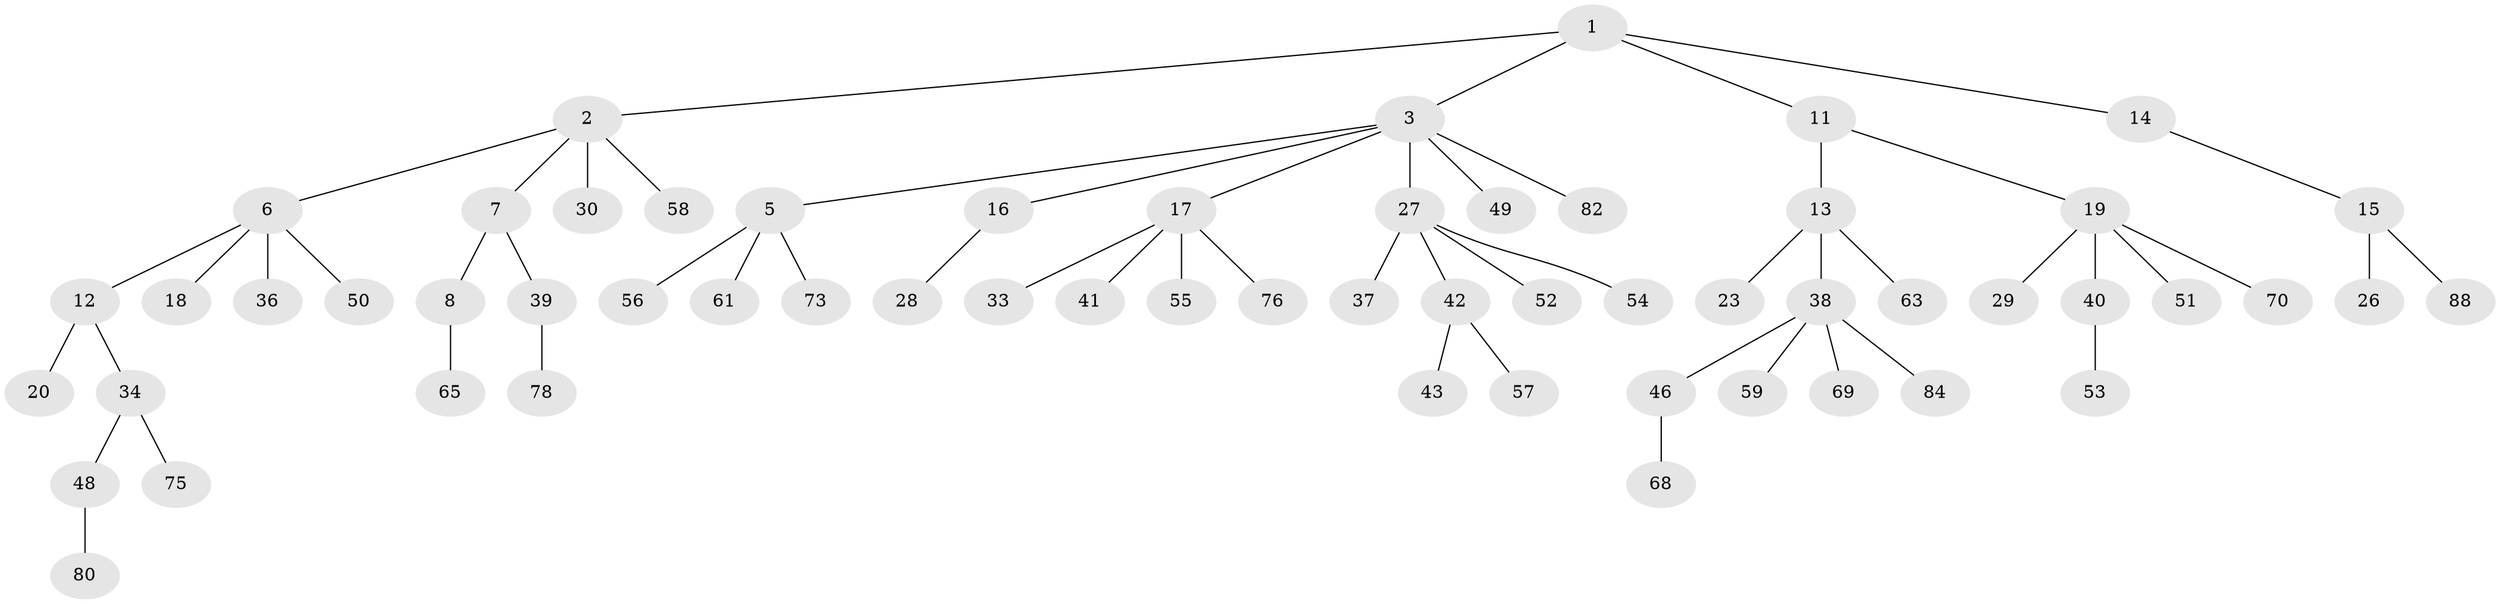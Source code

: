 // original degree distribution, {5: 0.022222222222222223, 6: 0.011111111111111112, 7: 0.011111111111111112, 1: 0.5222222222222223, 3: 0.2, 4: 0.06666666666666667, 2: 0.16666666666666666}
// Generated by graph-tools (version 1.1) at 2025/11/02/27/25 16:11:25]
// undirected, 60 vertices, 59 edges
graph export_dot {
graph [start="1"]
  node [color=gray90,style=filled];
  1 [super="+4"];
  2 [super="+60"];
  3 [super="+44"];
  5 [super="+31"];
  6 [super="+9"];
  7;
  8 [super="+10"];
  11;
  12 [super="+24"];
  13 [super="+35"];
  14;
  15 [super="+90"];
  16 [super="+85"];
  17 [super="+22"];
  18 [super="+67"];
  19 [super="+21"];
  20 [super="+81"];
  23 [super="+25"];
  26;
  27 [super="+32"];
  28;
  29 [super="+72"];
  30 [super="+45"];
  33;
  34;
  36;
  37 [super="+79"];
  38 [super="+64"];
  39 [super="+74"];
  40 [super="+71"];
  41;
  42;
  43 [super="+47"];
  46 [super="+83"];
  48 [super="+77"];
  49;
  50;
  51;
  52;
  53;
  54;
  55 [super="+87"];
  56 [super="+89"];
  57 [super="+66"];
  58;
  59 [super="+62"];
  61;
  63;
  65;
  68;
  69;
  70;
  73;
  75;
  76 [super="+86"];
  78;
  80;
  82;
  84;
  88;
  1 -- 2;
  1 -- 3;
  1 -- 11;
  1 -- 14;
  2 -- 6;
  2 -- 7;
  2 -- 30;
  2 -- 58;
  3 -- 5;
  3 -- 16;
  3 -- 17;
  3 -- 27;
  3 -- 49;
  3 -- 82;
  5 -- 61;
  5 -- 56;
  5 -- 73;
  6 -- 36;
  6 -- 50;
  6 -- 18;
  6 -- 12;
  7 -- 8;
  7 -- 39;
  8 -- 65;
  11 -- 13;
  11 -- 19;
  12 -- 20;
  12 -- 34;
  13 -- 23;
  13 -- 38;
  13 -- 63;
  14 -- 15;
  15 -- 26;
  15 -- 88;
  16 -- 28;
  17 -- 41;
  17 -- 76;
  17 -- 55;
  17 -- 33;
  19 -- 29;
  19 -- 40;
  19 -- 51;
  19 -- 70;
  27 -- 37;
  27 -- 52;
  27 -- 42;
  27 -- 54;
  34 -- 48;
  34 -- 75;
  38 -- 46;
  38 -- 59;
  38 -- 84;
  38 -- 69;
  39 -- 78;
  40 -- 53;
  42 -- 43;
  42 -- 57;
  46 -- 68;
  48 -- 80;
}
